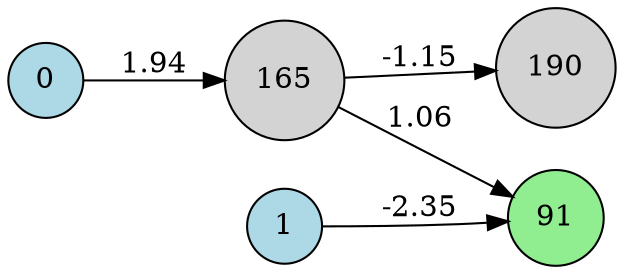 digraph neat {
  rankdir=LR;
  node [shape=circle];
  node0 [label="0", style=filled, fillcolor=lightblue];
  node1 [label="1", style=filled, fillcolor=lightblue];
  node91 [label="91", style=filled, fillcolor=lightgreen];
  node165 [label="165", style=filled, fillcolor=lightgray];
  node190 [label="190", style=filled, fillcolor=lightgray];
  node1 -> node91 [label="-2.35"];
  node0 -> node165 [label="1.94"];
  node165 -> node190 [label="-1.15"];
  node165 -> node91 [label="1.06"];
}
